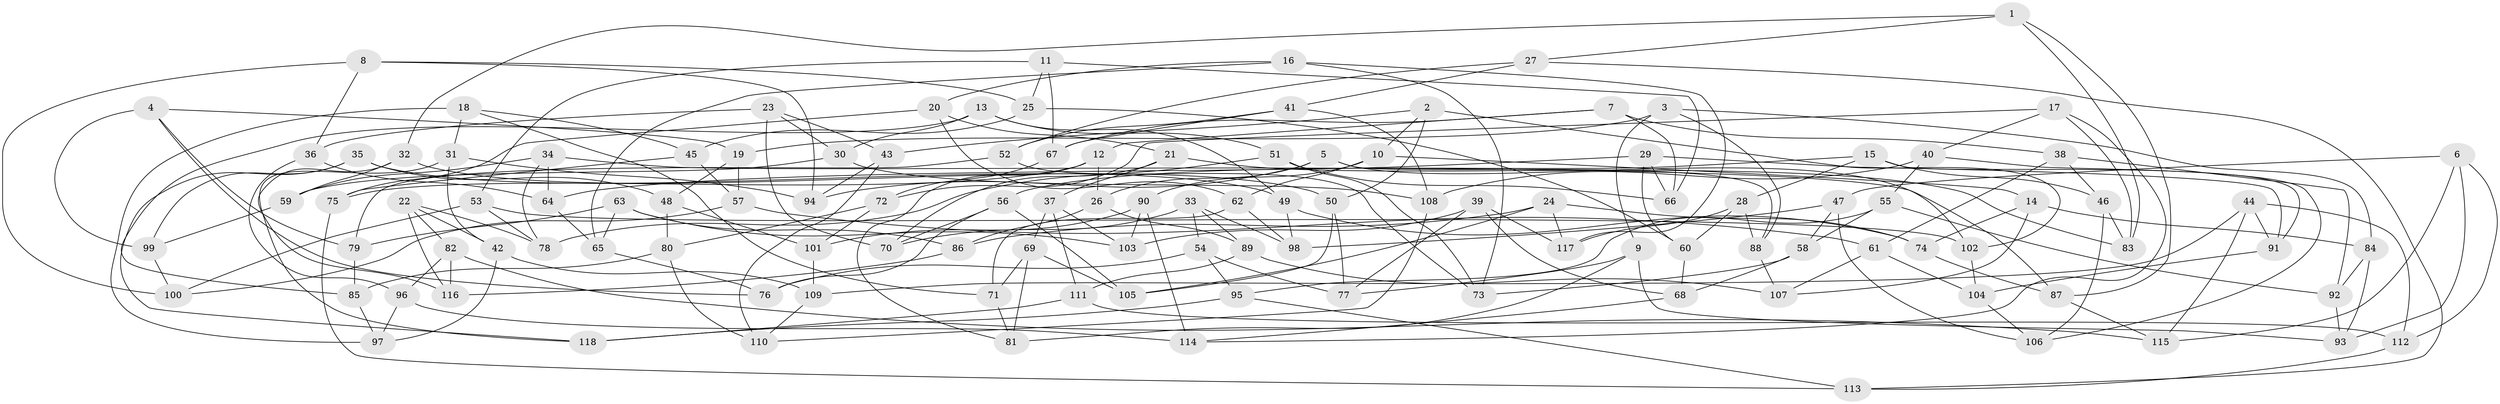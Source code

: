 // coarse degree distribution, {4: 0.5301204819277109, 6: 0.3253012048192771, 5: 0.0963855421686747, 3: 0.04819277108433735}
// Generated by graph-tools (version 1.1) at 2025/38/03/04/25 23:38:20]
// undirected, 118 vertices, 236 edges
graph export_dot {
  node [color=gray90,style=filled];
  1;
  2;
  3;
  4;
  5;
  6;
  7;
  8;
  9;
  10;
  11;
  12;
  13;
  14;
  15;
  16;
  17;
  18;
  19;
  20;
  21;
  22;
  23;
  24;
  25;
  26;
  27;
  28;
  29;
  30;
  31;
  32;
  33;
  34;
  35;
  36;
  37;
  38;
  39;
  40;
  41;
  42;
  43;
  44;
  45;
  46;
  47;
  48;
  49;
  50;
  51;
  52;
  53;
  54;
  55;
  56;
  57;
  58;
  59;
  60;
  61;
  62;
  63;
  64;
  65;
  66;
  67;
  68;
  69;
  70;
  71;
  72;
  73;
  74;
  75;
  76;
  77;
  78;
  79;
  80;
  81;
  82;
  83;
  84;
  85;
  86;
  87;
  88;
  89;
  90;
  91;
  92;
  93;
  94;
  95;
  96;
  97;
  98;
  99;
  100;
  101;
  102;
  103;
  104;
  105;
  106;
  107;
  108;
  109;
  110;
  111;
  112;
  113;
  114;
  115;
  116;
  117;
  118;
  1 -- 27;
  1 -- 83;
  1 -- 32;
  1 -- 87;
  2 -- 10;
  2 -- 43;
  2 -- 102;
  2 -- 50;
  3 -- 19;
  3 -- 9;
  3 -- 88;
  3 -- 84;
  4 -- 99;
  4 -- 79;
  4 -- 19;
  4 -- 76;
  5 -- 26;
  5 -- 88;
  5 -- 94;
  5 -- 102;
  6 -- 47;
  6 -- 115;
  6 -- 93;
  6 -- 112;
  7 -- 67;
  7 -- 66;
  7 -- 38;
  7 -- 12;
  8 -- 36;
  8 -- 25;
  8 -- 100;
  8 -- 94;
  9 -- 81;
  9 -- 77;
  9 -- 93;
  10 -- 14;
  10 -- 62;
  10 -- 90;
  11 -- 25;
  11 -- 67;
  11 -- 66;
  11 -- 53;
  12 -- 81;
  12 -- 26;
  12 -- 75;
  13 -- 49;
  13 -- 85;
  13 -- 30;
  13 -- 51;
  14 -- 74;
  14 -- 84;
  14 -- 107;
  15 -- 56;
  15 -- 46;
  15 -- 91;
  15 -- 28;
  16 -- 65;
  16 -- 20;
  16 -- 73;
  16 -- 117;
  17 -- 83;
  17 -- 40;
  17 -- 114;
  17 -- 72;
  18 -- 31;
  18 -- 45;
  18 -- 71;
  18 -- 97;
  19 -- 48;
  19 -- 57;
  20 -- 75;
  20 -- 21;
  20 -- 62;
  21 -- 83;
  21 -- 70;
  21 -- 37;
  22 -- 82;
  22 -- 78;
  22 -- 42;
  22 -- 116;
  23 -- 36;
  23 -- 30;
  23 -- 43;
  23 -- 70;
  24 -- 86;
  24 -- 74;
  24 -- 117;
  24 -- 105;
  25 -- 60;
  25 -- 45;
  26 -- 86;
  26 -- 89;
  27 -- 41;
  27 -- 113;
  27 -- 52;
  28 -- 88;
  28 -- 117;
  28 -- 60;
  29 -- 60;
  29 -- 66;
  29 -- 64;
  29 -- 91;
  30 -- 108;
  30 -- 59;
  31 -- 94;
  31 -- 118;
  31 -- 42;
  32 -- 59;
  32 -- 116;
  32 -- 50;
  33 -- 70;
  33 -- 89;
  33 -- 98;
  33 -- 54;
  34 -- 78;
  34 -- 64;
  34 -- 87;
  34 -- 59;
  35 -- 48;
  35 -- 49;
  35 -- 118;
  35 -- 99;
  36 -- 64;
  36 -- 96;
  37 -- 111;
  37 -- 69;
  37 -- 103;
  38 -- 61;
  38 -- 46;
  38 -- 92;
  39 -- 68;
  39 -- 77;
  39 -- 117;
  39 -- 103;
  40 -- 55;
  40 -- 108;
  40 -- 106;
  41 -- 108;
  41 -- 52;
  41 -- 67;
  42 -- 109;
  42 -- 97;
  43 -- 110;
  43 -- 94;
  44 -- 91;
  44 -- 115;
  44 -- 109;
  44 -- 112;
  45 -- 75;
  45 -- 57;
  46 -- 83;
  46 -- 106;
  47 -- 98;
  47 -- 106;
  47 -- 58;
  48 -- 101;
  48 -- 80;
  49 -- 74;
  49 -- 98;
  50 -- 77;
  50 -- 105;
  51 -- 78;
  51 -- 66;
  51 -- 73;
  52 -- 79;
  52 -- 73;
  53 -- 100;
  53 -- 102;
  53 -- 78;
  54 -- 76;
  54 -- 77;
  54 -- 95;
  55 -- 95;
  55 -- 58;
  55 -- 92;
  56 -- 105;
  56 -- 70;
  56 -- 76;
  57 -- 100;
  57 -- 61;
  58 -- 68;
  58 -- 73;
  59 -- 99;
  60 -- 68;
  61 -- 107;
  61 -- 104;
  62 -- 98;
  62 -- 71;
  63 -- 86;
  63 -- 103;
  63 -- 79;
  63 -- 65;
  64 -- 65;
  65 -- 76;
  67 -- 72;
  68 -- 114;
  69 -- 81;
  69 -- 71;
  69 -- 105;
  71 -- 81;
  72 -- 101;
  72 -- 80;
  74 -- 87;
  75 -- 113;
  79 -- 85;
  80 -- 110;
  80 -- 85;
  82 -- 96;
  82 -- 115;
  82 -- 116;
  84 -- 92;
  84 -- 93;
  85 -- 97;
  86 -- 116;
  87 -- 115;
  88 -- 107;
  89 -- 111;
  89 -- 107;
  90 -- 114;
  90 -- 103;
  90 -- 101;
  91 -- 104;
  92 -- 93;
  95 -- 118;
  95 -- 113;
  96 -- 97;
  96 -- 114;
  99 -- 100;
  101 -- 109;
  102 -- 104;
  104 -- 106;
  108 -- 110;
  109 -- 110;
  111 -- 118;
  111 -- 112;
  112 -- 113;
}
